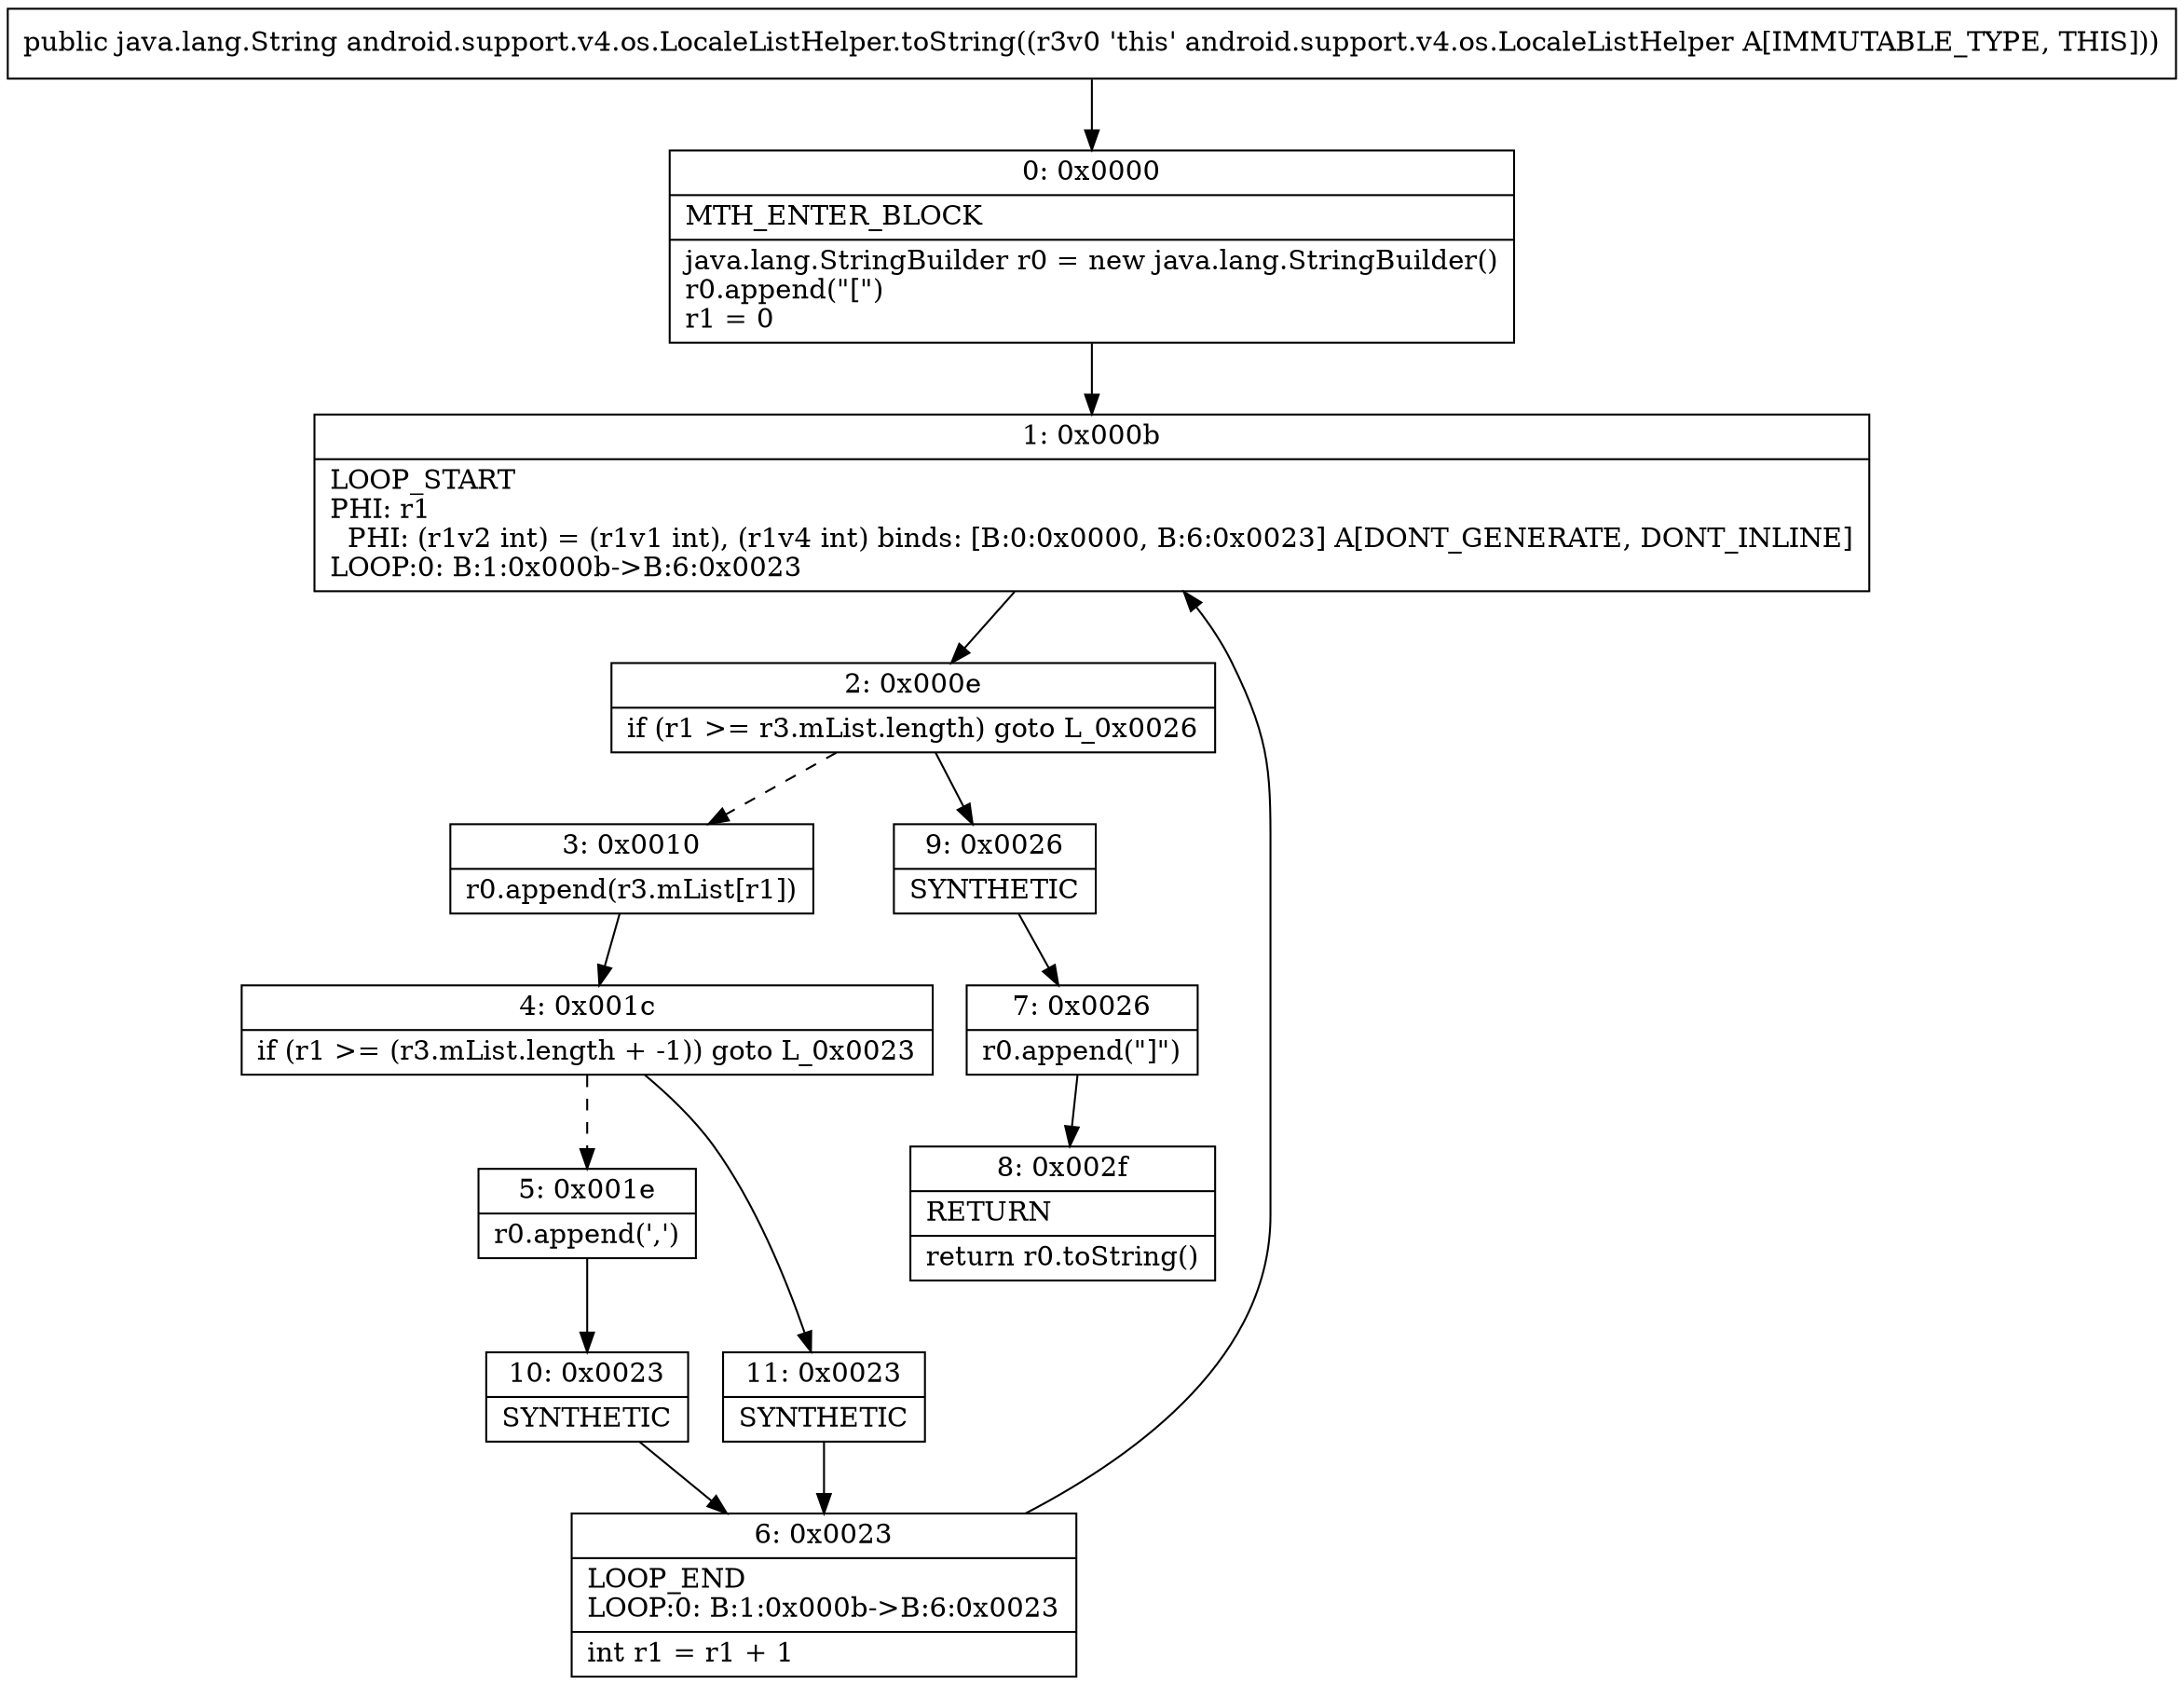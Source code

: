 digraph "CFG forandroid.support.v4.os.LocaleListHelper.toString()Ljava\/lang\/String;" {
Node_0 [shape=record,label="{0\:\ 0x0000|MTH_ENTER_BLOCK\l|java.lang.StringBuilder r0 = new java.lang.StringBuilder()\lr0.append(\"[\")\lr1 = 0\l}"];
Node_1 [shape=record,label="{1\:\ 0x000b|LOOP_START\lPHI: r1 \l  PHI: (r1v2 int) = (r1v1 int), (r1v4 int) binds: [B:0:0x0000, B:6:0x0023] A[DONT_GENERATE, DONT_INLINE]\lLOOP:0: B:1:0x000b\-\>B:6:0x0023\l}"];
Node_2 [shape=record,label="{2\:\ 0x000e|if (r1 \>= r3.mList.length) goto L_0x0026\l}"];
Node_3 [shape=record,label="{3\:\ 0x0010|r0.append(r3.mList[r1])\l}"];
Node_4 [shape=record,label="{4\:\ 0x001c|if (r1 \>= (r3.mList.length + \-1)) goto L_0x0023\l}"];
Node_5 [shape=record,label="{5\:\ 0x001e|r0.append(',')\l}"];
Node_6 [shape=record,label="{6\:\ 0x0023|LOOP_END\lLOOP:0: B:1:0x000b\-\>B:6:0x0023\l|int r1 = r1 + 1\l}"];
Node_7 [shape=record,label="{7\:\ 0x0026|r0.append(\"]\")\l}"];
Node_8 [shape=record,label="{8\:\ 0x002f|RETURN\l|return r0.toString()\l}"];
Node_9 [shape=record,label="{9\:\ 0x0026|SYNTHETIC\l}"];
Node_10 [shape=record,label="{10\:\ 0x0023|SYNTHETIC\l}"];
Node_11 [shape=record,label="{11\:\ 0x0023|SYNTHETIC\l}"];
MethodNode[shape=record,label="{public java.lang.String android.support.v4.os.LocaleListHelper.toString((r3v0 'this' android.support.v4.os.LocaleListHelper A[IMMUTABLE_TYPE, THIS])) }"];
MethodNode -> Node_0;
Node_0 -> Node_1;
Node_1 -> Node_2;
Node_2 -> Node_3[style=dashed];
Node_2 -> Node_9;
Node_3 -> Node_4;
Node_4 -> Node_5[style=dashed];
Node_4 -> Node_11;
Node_5 -> Node_10;
Node_6 -> Node_1;
Node_7 -> Node_8;
Node_9 -> Node_7;
Node_10 -> Node_6;
Node_11 -> Node_6;
}

